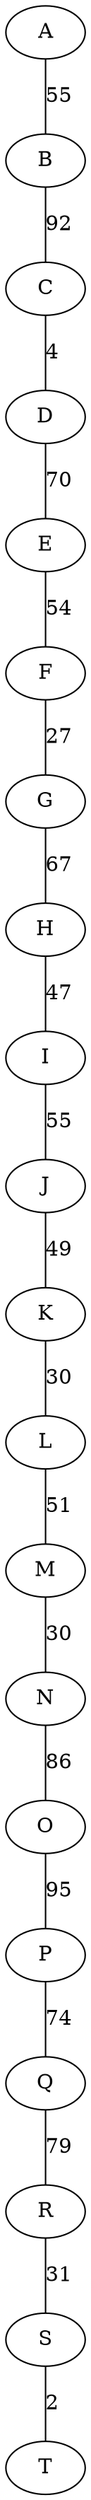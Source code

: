graph G {
  A;
  B;
  C;
  D;
  E;
  F;
  G;
  H;
  I;
  J;
  K;
  L;
  M;
  N;
  O;
  P;
  Q;
  R;
  S;
  T;
  A -- B [label=55];
  B -- C [label=92];
  C -- D [label=4];
  D -- E [label=70];
  E -- F [label=54];
  F -- G [label=27];
  G -- H [label=67];
  H -- I [label=47];
  I -- J [label=55];
  J -- K [label=49];
  K -- L [label=30];
  L -- M [label=51];
  M -- N [label=30];
  N -- O [label=86];
  O -- P [label=95];
  P -- Q [label=74];
  Q -- R [label=79];
  R -- S [label=31];
  S -- T [label=2];
}